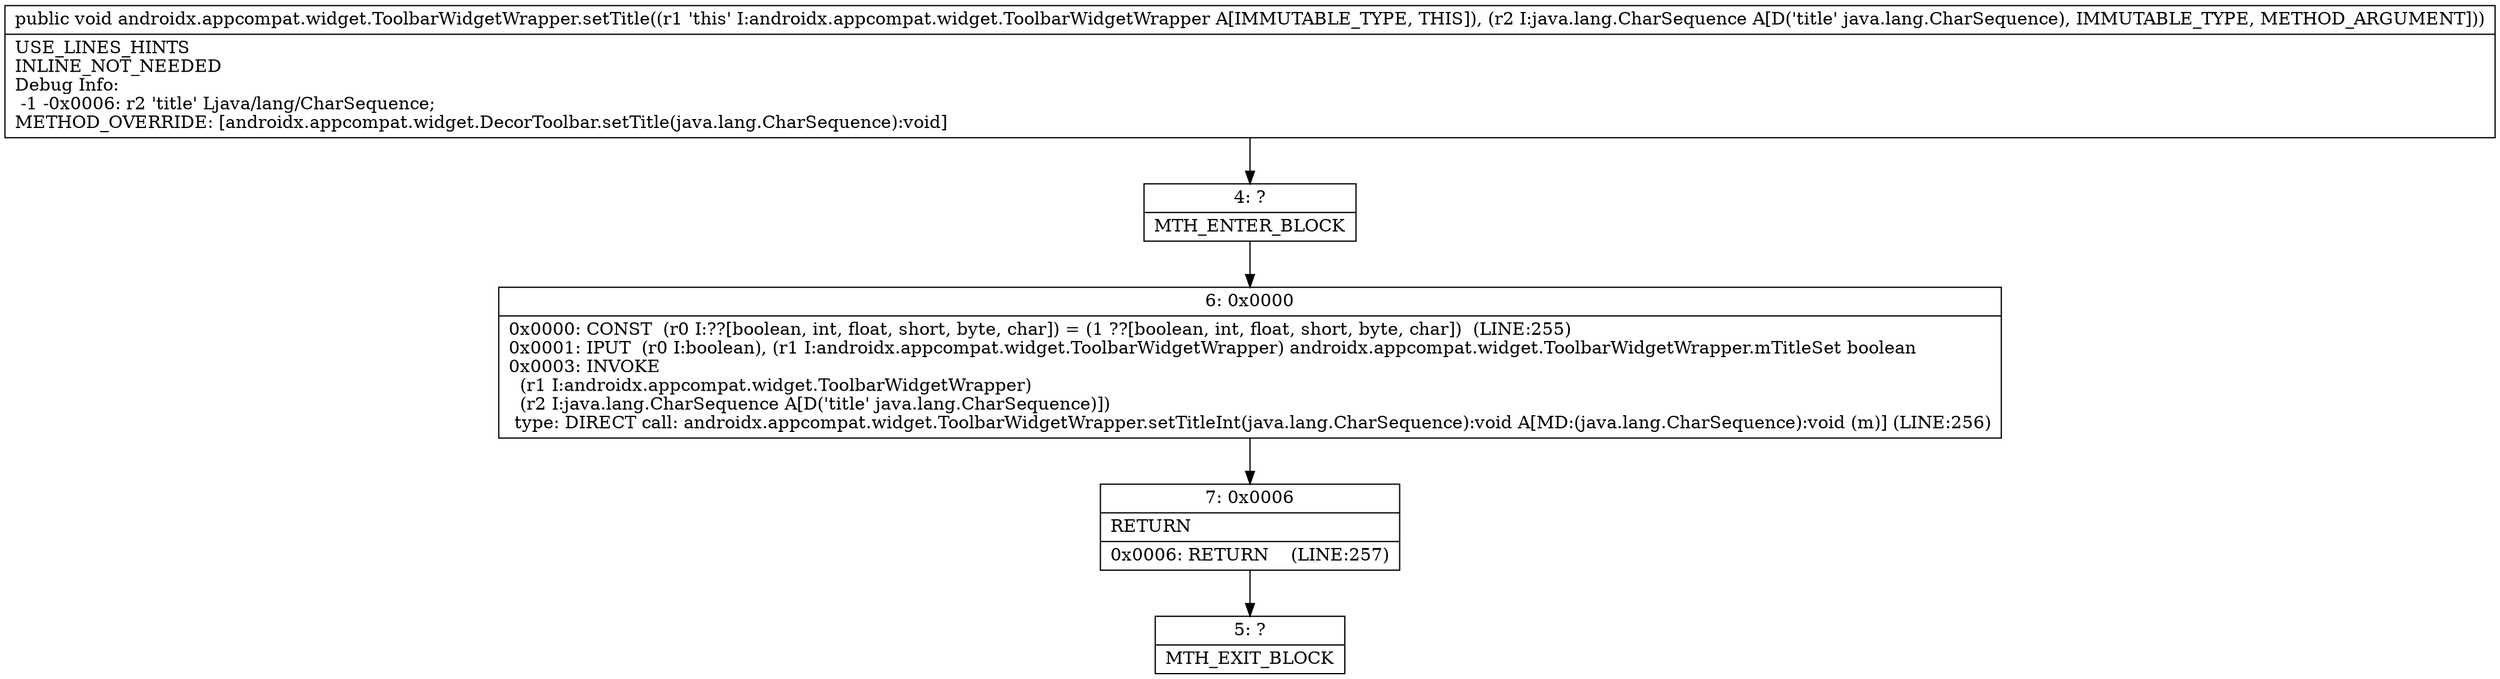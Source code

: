 digraph "CFG forandroidx.appcompat.widget.ToolbarWidgetWrapper.setTitle(Ljava\/lang\/CharSequence;)V" {
Node_4 [shape=record,label="{4\:\ ?|MTH_ENTER_BLOCK\l}"];
Node_6 [shape=record,label="{6\:\ 0x0000|0x0000: CONST  (r0 I:??[boolean, int, float, short, byte, char]) = (1 ??[boolean, int, float, short, byte, char])  (LINE:255)\l0x0001: IPUT  (r0 I:boolean), (r1 I:androidx.appcompat.widget.ToolbarWidgetWrapper) androidx.appcompat.widget.ToolbarWidgetWrapper.mTitleSet boolean \l0x0003: INVOKE  \l  (r1 I:androidx.appcompat.widget.ToolbarWidgetWrapper)\l  (r2 I:java.lang.CharSequence A[D('title' java.lang.CharSequence)])\l type: DIRECT call: androidx.appcompat.widget.ToolbarWidgetWrapper.setTitleInt(java.lang.CharSequence):void A[MD:(java.lang.CharSequence):void (m)] (LINE:256)\l}"];
Node_7 [shape=record,label="{7\:\ 0x0006|RETURN\l|0x0006: RETURN    (LINE:257)\l}"];
Node_5 [shape=record,label="{5\:\ ?|MTH_EXIT_BLOCK\l}"];
MethodNode[shape=record,label="{public void androidx.appcompat.widget.ToolbarWidgetWrapper.setTitle((r1 'this' I:androidx.appcompat.widget.ToolbarWidgetWrapper A[IMMUTABLE_TYPE, THIS]), (r2 I:java.lang.CharSequence A[D('title' java.lang.CharSequence), IMMUTABLE_TYPE, METHOD_ARGUMENT]))  | USE_LINES_HINTS\lINLINE_NOT_NEEDED\lDebug Info:\l  \-1 \-0x0006: r2 'title' Ljava\/lang\/CharSequence;\lMETHOD_OVERRIDE: [androidx.appcompat.widget.DecorToolbar.setTitle(java.lang.CharSequence):void]\l}"];
MethodNode -> Node_4;Node_4 -> Node_6;
Node_6 -> Node_7;
Node_7 -> Node_5;
}

